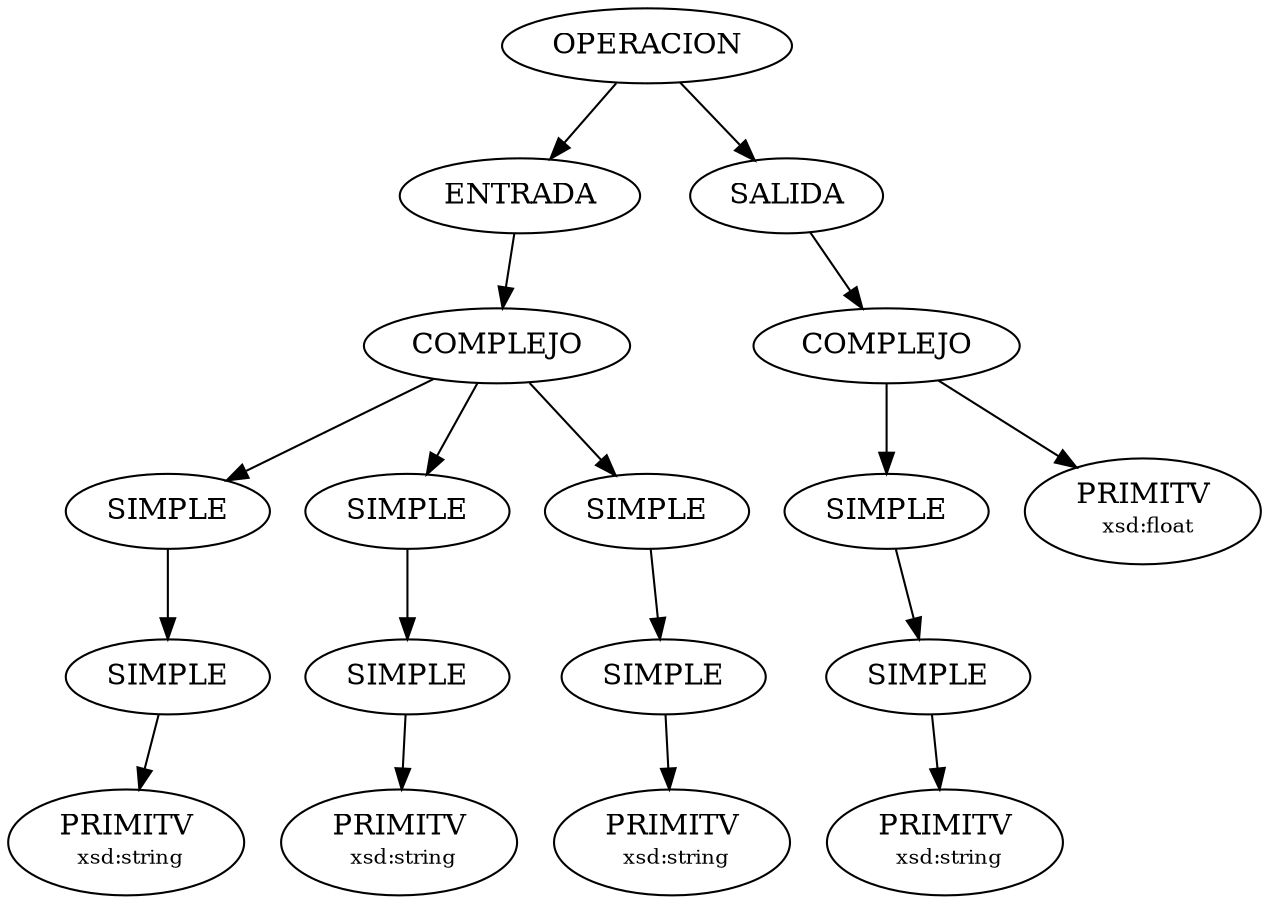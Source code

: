 digraph G
{
N0R0n0 [label="OPERACION"];
N1R0n0 [label="ENTRADA"];
N2R1n0 [label="COMPLEJO"];
N3R1n0 [label="SIMPLE"];
N4R1n0 [label="SIMPLE"];
N5R1n0 [label=<PRIMITV<BR/> <FONT POINT-SIZE="10">xsd:string</FONT>>];
N3R1n1 [label="SIMPLE"];
N4R2n0 [label="SIMPLE"];
N5R2n0 [label=<PRIMITV<BR/> <FONT POINT-SIZE="10">xsd:string</FONT>>];
N3R1n2 [label="SIMPLE"];
N4R3n0 [label="SIMPLE"];
N5R3n0 [label=<PRIMITV<BR/> <FONT POINT-SIZE="10">xsd:string</FONT>>];
N1R0n1 [label="SALIDA"];
N2R0n0 [label="COMPLEJO"];
N3R0n0 [label="SIMPLE"];
N4R0n0 [label="SIMPLE"];
N5R0n0 [label=<PRIMITV<BR/> <FONT POINT-SIZE="10">xsd:string</FONT>>];
N3R0n1 [label=<PRIMITV<BR/> <FONT POINT-SIZE="10">xsd:float</FONT>>];

N0R0n0 -> N1R0n0;
N1R0n0 -> N2R1n0;
N2R1n0 -> N3R1n0;
N3R1n0 -> N4R1n0;
N4R1n0 -> N5R1n0;
N2R1n0 -> N3R1n1;
N3R1n1 -> N4R2n0;
N4R2n0 -> N5R2n0;
N2R1n0 -> N3R1n2;
N3R1n2 -> N4R3n0;
N4R3n0 -> N5R3n0;
N0R0n0 -> N1R0n1;
N1R0n1 -> N2R0n0;
N2R0n0 -> N3R0n0;
N3R0n0 -> N4R0n0;
N4R0n0 -> N5R0n0;
N2R0n0 -> N3R0n1;

}
